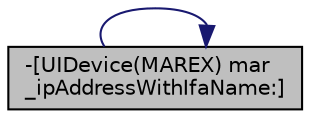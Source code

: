 digraph "-[UIDevice(MAREX) mar_ipAddressWithIfaName:]"
{
  edge [fontname="Helvetica",fontsize="10",labelfontname="Helvetica",labelfontsize="10"];
  node [fontname="Helvetica",fontsize="10",shape=record];
  rankdir="LR";
  Node9 [label="-[UIDevice(MAREX) mar\l_ipAddressWithIfaName:]",height=0.2,width=0.4,color="black", fillcolor="grey75", style="filled", fontcolor="black"];
  Node9 -> Node9 [color="midnightblue",fontsize="10",style="solid",fontname="Helvetica"];
}
